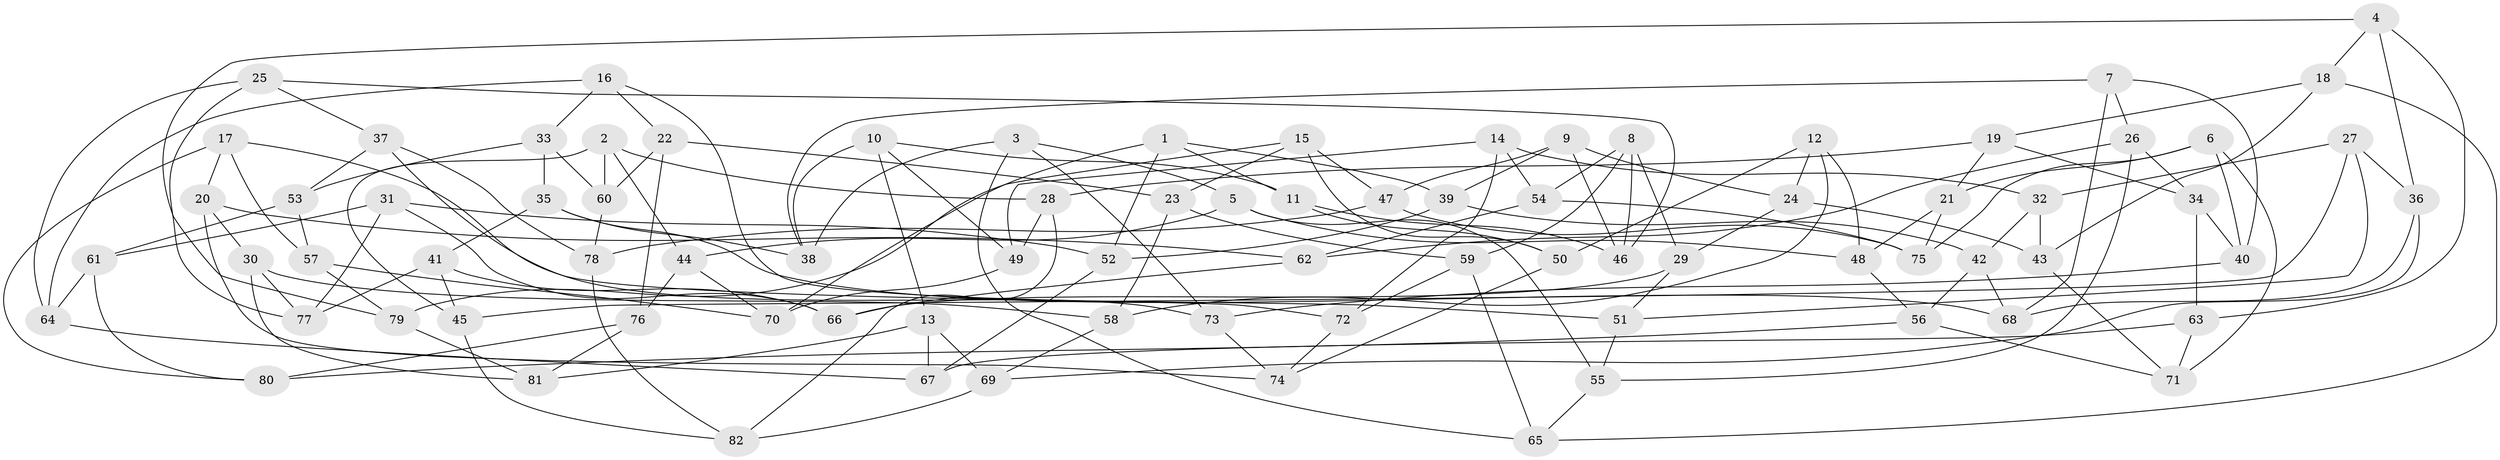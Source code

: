 // Generated by graph-tools (version 1.1) at 2025/16/03/09/25 04:16:35]
// undirected, 82 vertices, 164 edges
graph export_dot {
graph [start="1"]
  node [color=gray90,style=filled];
  1;
  2;
  3;
  4;
  5;
  6;
  7;
  8;
  9;
  10;
  11;
  12;
  13;
  14;
  15;
  16;
  17;
  18;
  19;
  20;
  21;
  22;
  23;
  24;
  25;
  26;
  27;
  28;
  29;
  30;
  31;
  32;
  33;
  34;
  35;
  36;
  37;
  38;
  39;
  40;
  41;
  42;
  43;
  44;
  45;
  46;
  47;
  48;
  49;
  50;
  51;
  52;
  53;
  54;
  55;
  56;
  57;
  58;
  59;
  60;
  61;
  62;
  63;
  64;
  65;
  66;
  67;
  68;
  69;
  70;
  71;
  72;
  73;
  74;
  75;
  76;
  77;
  78;
  79;
  80;
  81;
  82;
  1 -- 52;
  1 -- 11;
  1 -- 39;
  1 -- 70;
  2 -- 28;
  2 -- 45;
  2 -- 44;
  2 -- 60;
  3 -- 38;
  3 -- 5;
  3 -- 65;
  3 -- 73;
  4 -- 18;
  4 -- 36;
  4 -- 63;
  4 -- 79;
  5 -- 48;
  5 -- 55;
  5 -- 44;
  6 -- 75;
  6 -- 21;
  6 -- 40;
  6 -- 71;
  7 -- 26;
  7 -- 68;
  7 -- 38;
  7 -- 40;
  8 -- 29;
  8 -- 46;
  8 -- 59;
  8 -- 54;
  9 -- 47;
  9 -- 39;
  9 -- 24;
  9 -- 46;
  10 -- 38;
  10 -- 13;
  10 -- 11;
  10 -- 49;
  11 -- 46;
  11 -- 50;
  12 -- 50;
  12 -- 48;
  12 -- 24;
  12 -- 58;
  13 -- 67;
  13 -- 69;
  13 -- 81;
  14 -- 32;
  14 -- 49;
  14 -- 72;
  14 -- 54;
  15 -- 50;
  15 -- 23;
  15 -- 47;
  15 -- 79;
  16 -- 22;
  16 -- 33;
  16 -- 72;
  16 -- 64;
  17 -- 20;
  17 -- 51;
  17 -- 57;
  17 -- 80;
  18 -- 65;
  18 -- 19;
  18 -- 43;
  19 -- 34;
  19 -- 21;
  19 -- 28;
  20 -- 74;
  20 -- 62;
  20 -- 30;
  21 -- 48;
  21 -- 75;
  22 -- 76;
  22 -- 60;
  22 -- 23;
  23 -- 59;
  23 -- 58;
  24 -- 29;
  24 -- 43;
  25 -- 37;
  25 -- 64;
  25 -- 46;
  25 -- 77;
  26 -- 62;
  26 -- 34;
  26 -- 55;
  27 -- 51;
  27 -- 45;
  27 -- 36;
  27 -- 32;
  28 -- 49;
  28 -- 82;
  29 -- 66;
  29 -- 51;
  30 -- 77;
  30 -- 58;
  30 -- 81;
  31 -- 52;
  31 -- 61;
  31 -- 66;
  31 -- 77;
  32 -- 43;
  32 -- 42;
  33 -- 53;
  33 -- 60;
  33 -- 35;
  34 -- 63;
  34 -- 40;
  35 -- 41;
  35 -- 68;
  35 -- 38;
  36 -- 69;
  36 -- 68;
  37 -- 73;
  37 -- 78;
  37 -- 53;
  39 -- 42;
  39 -- 52;
  40 -- 73;
  41 -- 66;
  41 -- 77;
  41 -- 45;
  42 -- 68;
  42 -- 56;
  43 -- 71;
  44 -- 70;
  44 -- 76;
  45 -- 82;
  47 -- 75;
  47 -- 78;
  48 -- 56;
  49 -- 70;
  50 -- 74;
  51 -- 55;
  52 -- 67;
  53 -- 57;
  53 -- 61;
  54 -- 75;
  54 -- 62;
  55 -- 65;
  56 -- 80;
  56 -- 71;
  57 -- 70;
  57 -- 79;
  58 -- 69;
  59 -- 72;
  59 -- 65;
  60 -- 78;
  61 -- 64;
  61 -- 80;
  62 -- 66;
  63 -- 67;
  63 -- 71;
  64 -- 67;
  69 -- 82;
  72 -- 74;
  73 -- 74;
  76 -- 80;
  76 -- 81;
  78 -- 82;
  79 -- 81;
}
